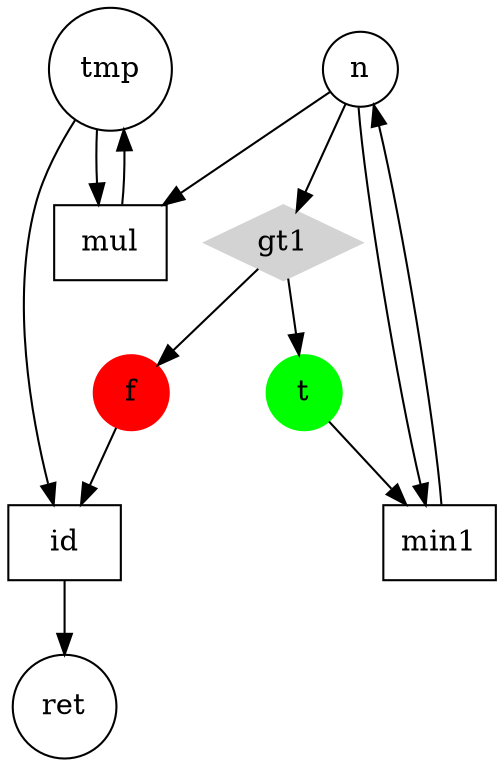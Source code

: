 digraph fact {
  node [shape=box];
  id;
  mul;
  min1;

  node [shape=circle];
  ret;
  n;
  tmp;
  
  node [shape=circle, style=filled, color=red];    
  f;
  node [shape=circle, style=filled, color=green];    
  t;

  
  node [shape=diamond, style=filled, color=lightgrey];
  gt1;


  min1 -> n;
  n -> min1;
  n -> mul;
  mul -> tmp;
  tmp -> mul;
  tmp -> id;
  id -> ret;
  n -> gt1;
  gt1 -> t;
  t -> min1;
  gt1 -> f;
  f -> id;
          
}


